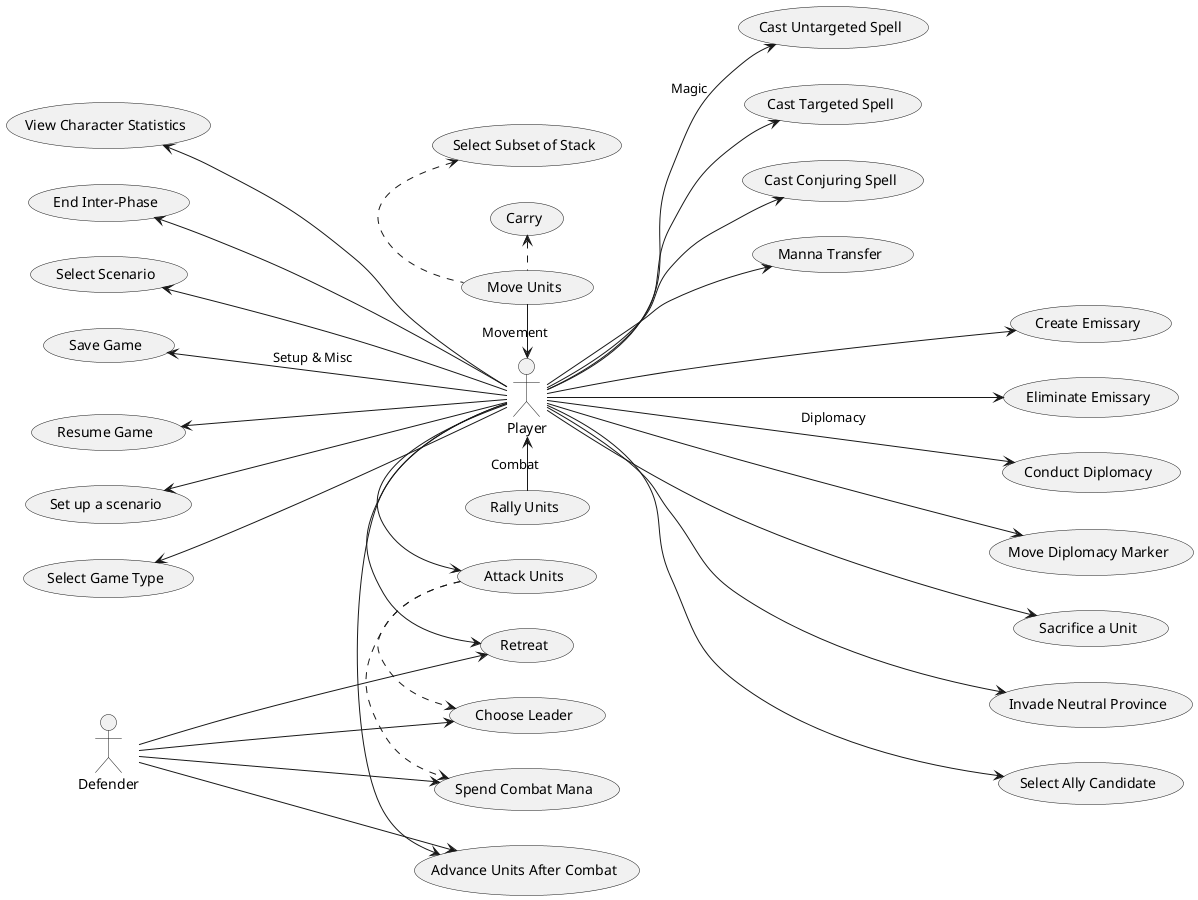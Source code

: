 'Jay Drage, cs383, 2/8/14
'Use Cases diagram

@startuml

left to right direction
:Player: as Player
:Defender: as Defender

'Setup & Misc Use Cases
Player -up--> (Select Game Type)
Player -up--> (Set up a scenario)
Player -up--> (Resume Game)
Player -up--> (Save Game) : Setup & Misc
Player -up--> (Select Scenario)
Player -up--> (End Inter-Phase)
Player -up--> (View Character Statistics)

'Movement Use Cases
Player <-left- (Move Units) : Movement
(Move Units) .left.> (Carry)
(Move Units) .left.> (Select Subset of Stack)

'Combat Use Cases
Player -right-> (Attack Units)
Player -right-> (Advance Units After Combat)
Player -right-> (Retreat)
(Attack Units) .> (Choose Leader)
(Attack Units) .> (Spend Combat Mana)
Player <-right- (Rally Units) : Combat

'Magic Use Cases
Player -down-> (Cast Untargeted Spell) : Magic
Player -down-> (Cast Targeted Spell)
Player -down-> (Cast Conjuring Spell)
Player -down-> (Manna Transfer)

'Diplomacy Use Cases
Player -down--> (Create Emissary)
Player -down--> (Eliminate Emissary)
Player -down--> (Conduct Diplomacy) : Diplomacy
Player -down--> (Move Diplomacy Marker)
Player -down--> (Sacrifice a Unit)
Player -down--> (Invade Neutral Province)
Player -down--> (Select Ally Candidate)

'Uses Cases involving defending player in combat
Defender ---> (Retreat)
Defender ---> (Advance Units After Combat)
Defender ---> (Choose Leader)
Defender ---> (Spend Combat Mana)

@enduml
